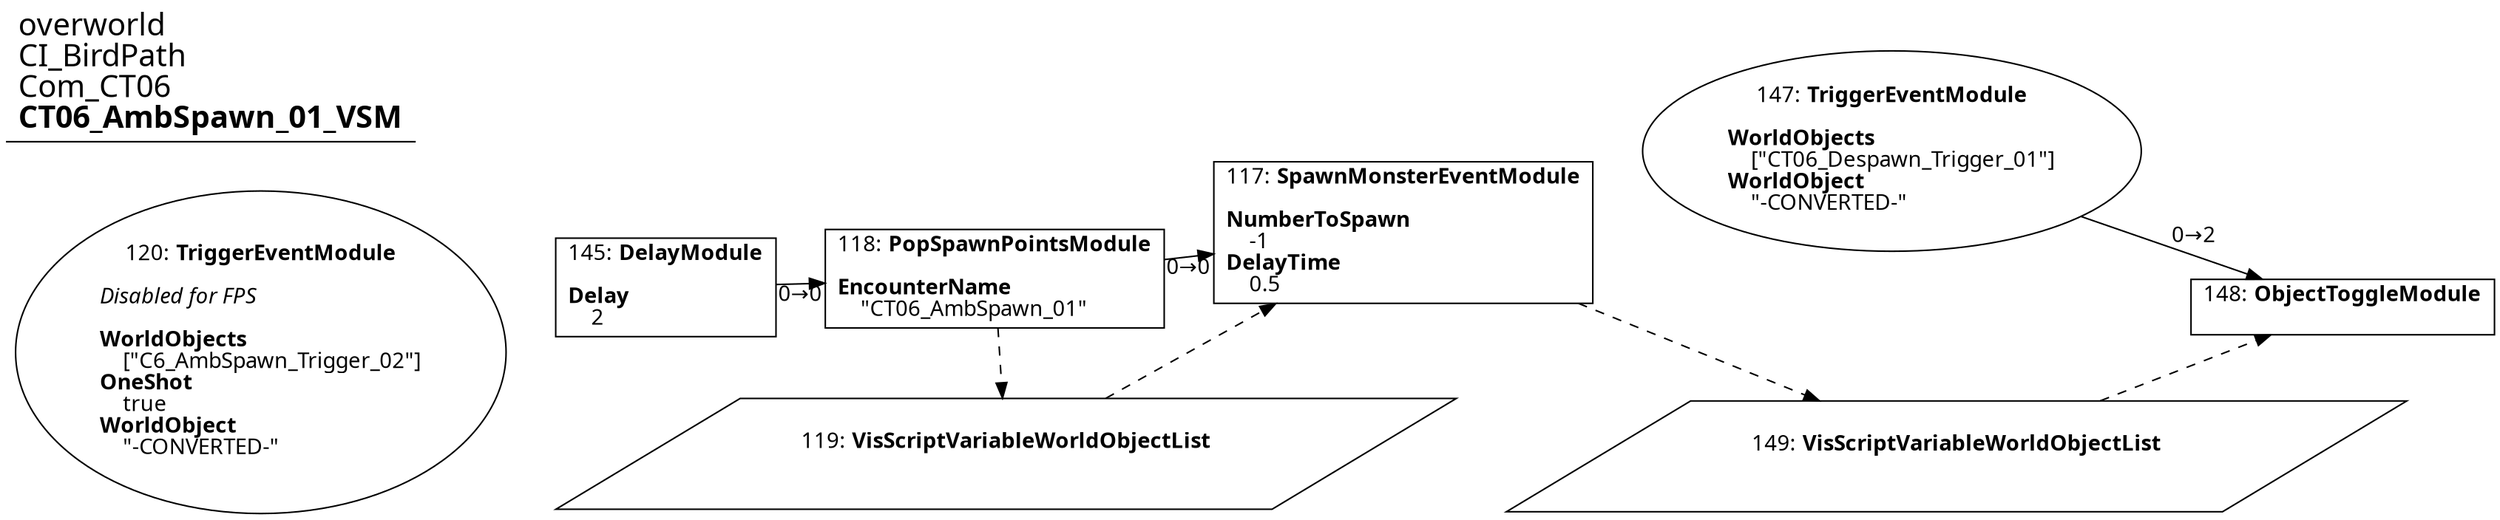 digraph {
    layout = fdp;
    overlap = prism;
    sep = "+16";
    splines = spline;

    node [ shape = box ];

    graph [ fontname = "Segoe UI" ];
    node [ fontname = "Segoe UI" ];
    edge [ fontname = "Segoe UI" ];

    117 [ label = <117: <b>SpawnMonsterEventModule</b><br/><br/><b>NumberToSpawn</b><br align="left"/>    -1<br align="left"/><b>DelayTime</b><br align="left"/>    0.5<br align="left"/>> ];
    117 [ pos = "0.47900003,-2.5660002!" ];
    119 -> 117 [ style = dashed ];
    117 -> 149 [ style = dashed ];

    118 [ label = <118: <b>PopSpawnPointsModule</b><br/><br/><b>EncounterName</b><br align="left"/>    &quot;CT06_AmbSpawn_01&quot;<br align="left"/>> ];
    118 [ pos = "0.022000002,-2.5660002!" ];
    118 -> 117 [ label = "0→0" ];
    118 -> 119 [ style = dashed ];

    119 [ label = <119: <b>VisScriptVariableWorldObjectList</b><br/><br/>> ];
    119 [ shape = parallelogram ]
    119 [ pos = "0.27600002,-2.686!" ];

    120 [ label = <120: <b>TriggerEventModule</b><br/><br/><i>Disabled for FPS<br align="left"/></i><br align="left"/><b>WorldObjects</b><br align="left"/>    [&quot;C6_AmbSpawn_Trigger_02&quot;]<br align="left"/><b>OneShot</b><br align="left"/>    true<br align="left"/><b>WorldObject</b><br align="left"/>    &quot;-CONVERTED-&quot;<br align="left"/>> ];
    120 [ shape = oval ]
    120 [ pos = "-0.37500003,-2.5660002!" ];

    145 [ label = <145: <b>DelayModule</b><br/><br/><b>Delay</b><br align="left"/>    2<br align="left"/>> ];
    145 [ pos = "-0.126,-2.5660002!" ];
    145 -> 118 [ label = "0→0" ];

    147 [ label = <147: <b>TriggerEventModule</b><br/><br/><b>WorldObjects</b><br align="left"/>    [&quot;CT06_Despawn_Trigger_01&quot;]<br align="left"/><b>WorldObject</b><br align="left"/>    &quot;-CONVERTED-&quot;<br align="left"/>> ];
    147 [ shape = oval ]
    147 [ pos = "0.81700003,-2.5240002!" ];
    147 -> 148 [ label = "0→2" ];

    148 [ label = <148: <b>ObjectToggleModule</b><br/><br/>> ];
    148 [ pos = "1.0810001,-2.594!" ];
    149 -> 148 [ style = dashed ];

    149 [ label = <149: <b>VisScriptVariableWorldObjectList</b><br/><br/>> ];
    149 [ shape = parallelogram ]
    149 [ pos = "0.82400006,-2.7740002!" ];

    title [ pos = "-0.37600002,-2.523!" ];
    title [ shape = underline ];
    title [ label = <<font point-size="20">overworld<br align="left"/>CI_BirdPath<br align="left"/>Com_CT06<br align="left"/><b>CT06_AmbSpawn_01_VSM</b><br align="left"/></font>> ];
}
